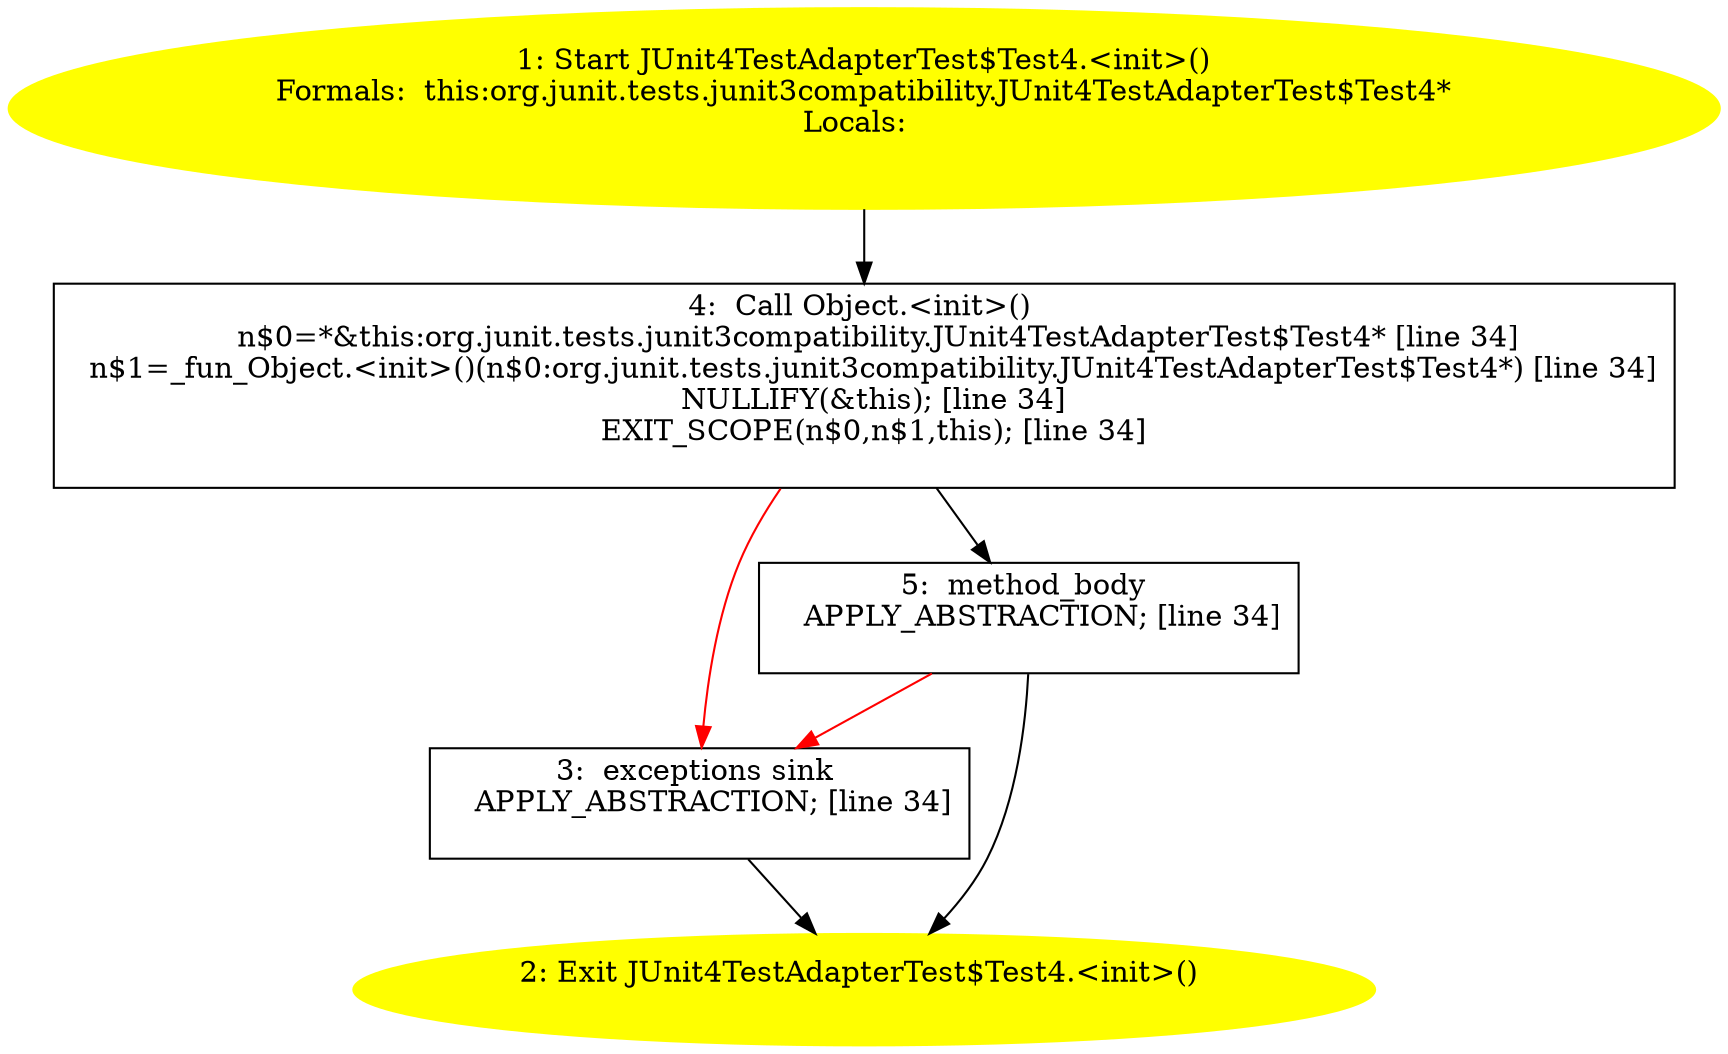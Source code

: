 /* @generated */
digraph cfg {
"org.junit.tests.junit3compatibility.JUnit4TestAdapterTest$Test4.<init>().f358426756e5d949f99972223623c8d2_1" [label="1: Start JUnit4TestAdapterTest$Test4.<init>()\nFormals:  this:org.junit.tests.junit3compatibility.JUnit4TestAdapterTest$Test4*\nLocals:  \n  " color=yellow style=filled]
	

	 "org.junit.tests.junit3compatibility.JUnit4TestAdapterTest$Test4.<init>().f358426756e5d949f99972223623c8d2_1" -> "org.junit.tests.junit3compatibility.JUnit4TestAdapterTest$Test4.<init>().f358426756e5d949f99972223623c8d2_4" ;
"org.junit.tests.junit3compatibility.JUnit4TestAdapterTest$Test4.<init>().f358426756e5d949f99972223623c8d2_2" [label="2: Exit JUnit4TestAdapterTest$Test4.<init>() \n  " color=yellow style=filled]
	

"org.junit.tests.junit3compatibility.JUnit4TestAdapterTest$Test4.<init>().f358426756e5d949f99972223623c8d2_3" [label="3:  exceptions sink \n   APPLY_ABSTRACTION; [line 34]\n " shape="box"]
	

	 "org.junit.tests.junit3compatibility.JUnit4TestAdapterTest$Test4.<init>().f358426756e5d949f99972223623c8d2_3" -> "org.junit.tests.junit3compatibility.JUnit4TestAdapterTest$Test4.<init>().f358426756e5d949f99972223623c8d2_2" ;
"org.junit.tests.junit3compatibility.JUnit4TestAdapterTest$Test4.<init>().f358426756e5d949f99972223623c8d2_4" [label="4:  Call Object.<init>() \n   n$0=*&this:org.junit.tests.junit3compatibility.JUnit4TestAdapterTest$Test4* [line 34]\n  n$1=_fun_Object.<init>()(n$0:org.junit.tests.junit3compatibility.JUnit4TestAdapterTest$Test4*) [line 34]\n  NULLIFY(&this); [line 34]\n  EXIT_SCOPE(n$0,n$1,this); [line 34]\n " shape="box"]
	

	 "org.junit.tests.junit3compatibility.JUnit4TestAdapterTest$Test4.<init>().f358426756e5d949f99972223623c8d2_4" -> "org.junit.tests.junit3compatibility.JUnit4TestAdapterTest$Test4.<init>().f358426756e5d949f99972223623c8d2_5" ;
	 "org.junit.tests.junit3compatibility.JUnit4TestAdapterTest$Test4.<init>().f358426756e5d949f99972223623c8d2_4" -> "org.junit.tests.junit3compatibility.JUnit4TestAdapterTest$Test4.<init>().f358426756e5d949f99972223623c8d2_3" [color="red" ];
"org.junit.tests.junit3compatibility.JUnit4TestAdapterTest$Test4.<init>().f358426756e5d949f99972223623c8d2_5" [label="5:  method_body \n   APPLY_ABSTRACTION; [line 34]\n " shape="box"]
	

	 "org.junit.tests.junit3compatibility.JUnit4TestAdapterTest$Test4.<init>().f358426756e5d949f99972223623c8d2_5" -> "org.junit.tests.junit3compatibility.JUnit4TestAdapterTest$Test4.<init>().f358426756e5d949f99972223623c8d2_2" ;
	 "org.junit.tests.junit3compatibility.JUnit4TestAdapterTest$Test4.<init>().f358426756e5d949f99972223623c8d2_5" -> "org.junit.tests.junit3compatibility.JUnit4TestAdapterTest$Test4.<init>().f358426756e5d949f99972223623c8d2_3" [color="red" ];
}

